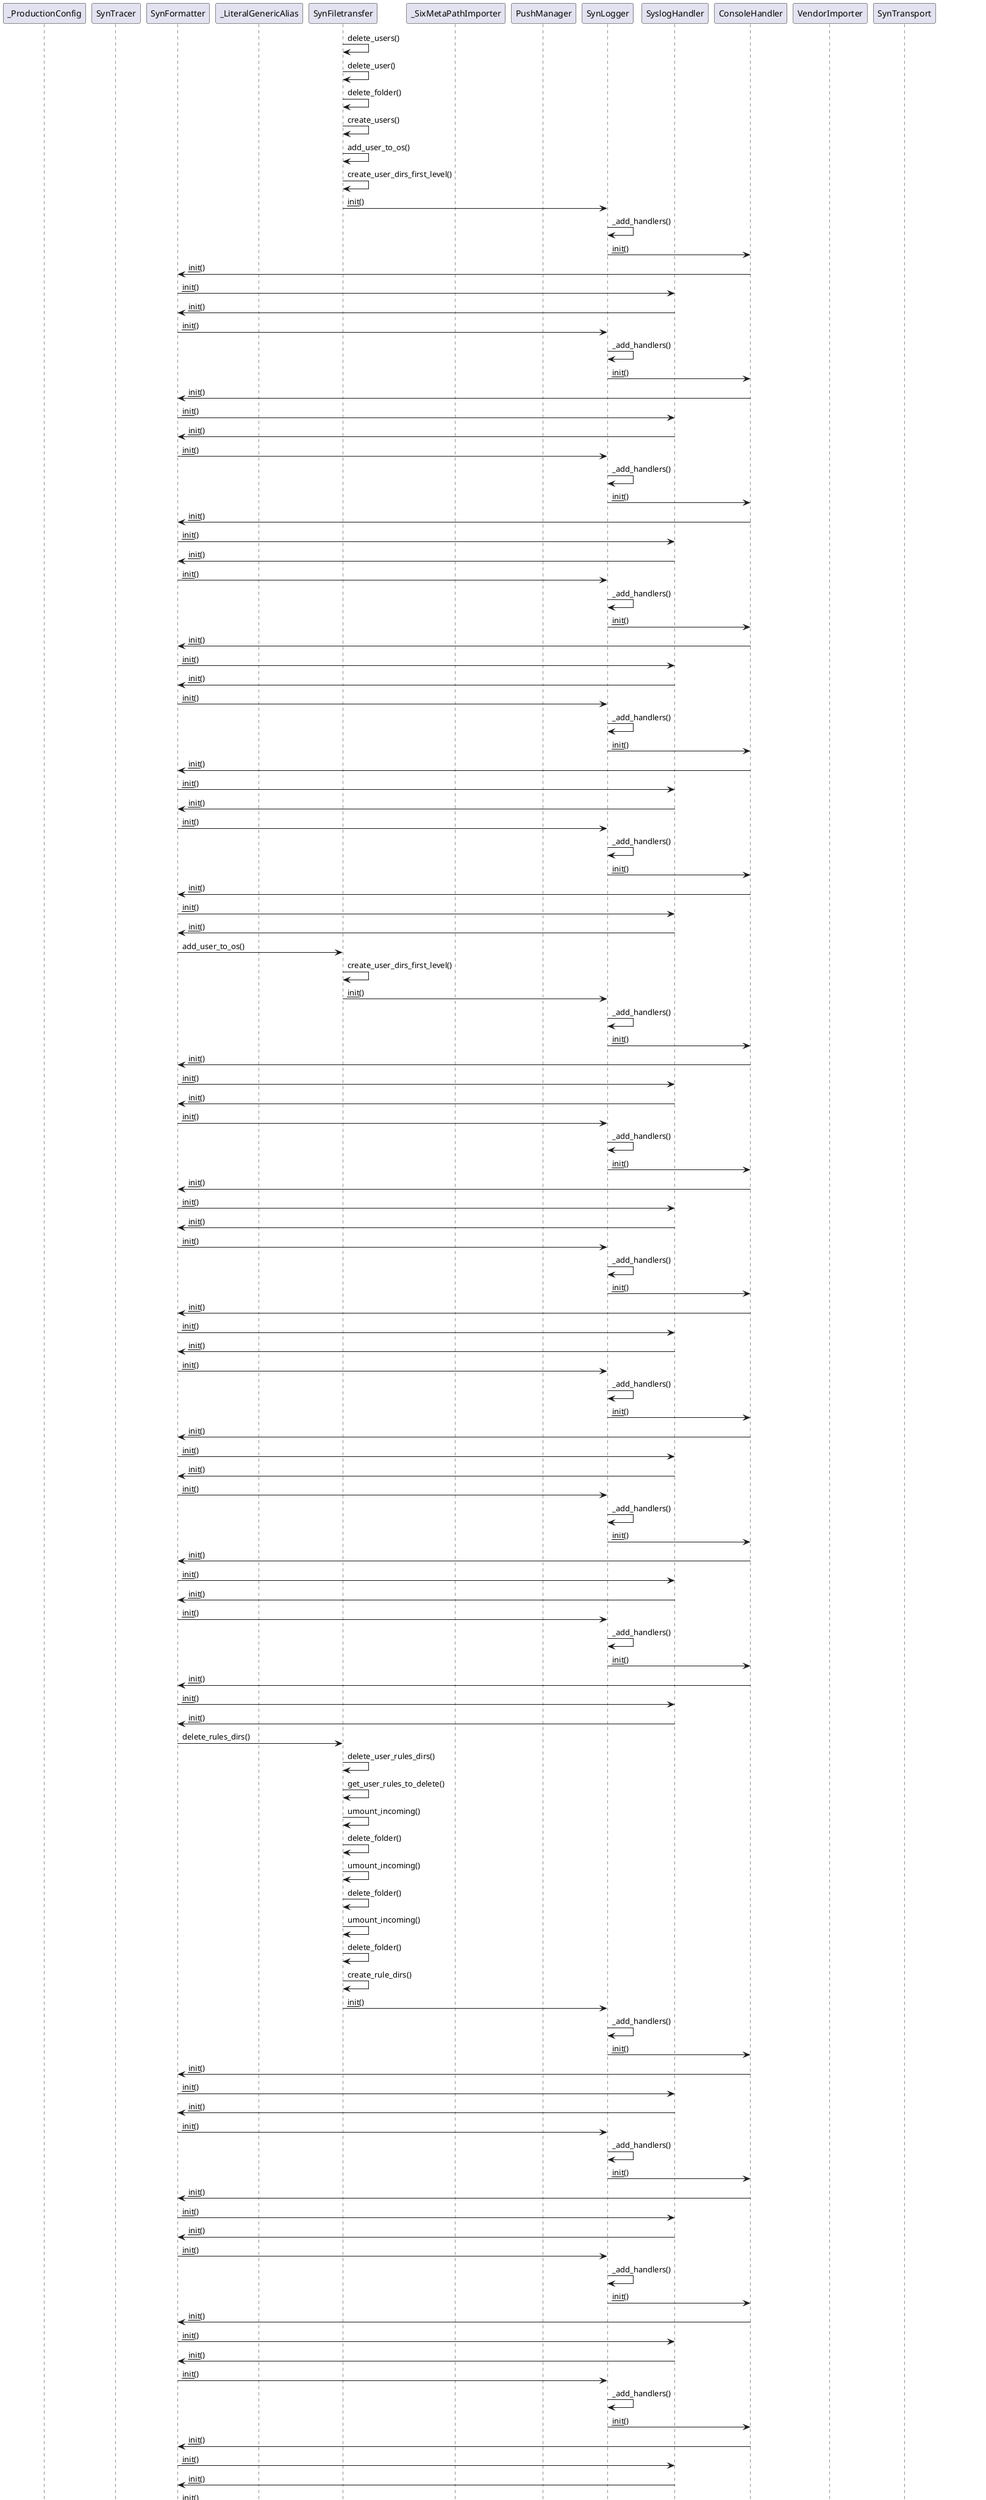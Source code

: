 @startuml

participant "_ProductionConfig" as _ProductionConfig
participant "SynTracer" as SynTracer
participant "SynFormatter" as SynFormatter
participant "_LiteralGenericAlias" as _LiteralGenericAlias
participant "SynFiletransfer" as SynFiletransfer
participant "_SixMetaPathImporter" as _SixMetaPathImporter
participant "PushManager" as PushManager
participant "SynLogger" as SynLogger
participant "SyslogHandler" as SyslogHandler
participant "ConsoleHandler" as ConsoleHandler
participant "VendorImporter" as VendorImporter
participant "SynTransport" as SynTransport

SynFiletransfer -> SynFiletransfer : delete_users()
SynFiletransfer -> SynFiletransfer : delete_user()
SynFiletransfer -> SynFiletransfer : delete_folder()
SynFiletransfer -> SynFiletransfer : create_users()
SynFiletransfer -> SynFiletransfer : add_user_to_os()
SynFiletransfer -> SynFiletransfer : create_user_dirs_first_level()
SynFiletransfer -> SynLogger : __init__()
SynLogger -> SynLogger : _add_handlers()
SynLogger -> ConsoleHandler : __init__()
ConsoleHandler -> SynFormatter : __init__()
SynFormatter -> SyslogHandler : __init__()
SyslogHandler -> SynFormatter : __init__()
SynFormatter -> SynLogger : __init__()
SynLogger -> SynLogger : _add_handlers()
SynLogger -> ConsoleHandler : __init__()
ConsoleHandler -> SynFormatter : __init__()
SynFormatter -> SyslogHandler : __init__()
SyslogHandler -> SynFormatter : __init__()
SynFormatter -> SynLogger : __init__()
SynLogger -> SynLogger : _add_handlers()
SynLogger -> ConsoleHandler : __init__()
ConsoleHandler -> SynFormatter : __init__()
SynFormatter -> SyslogHandler : __init__()
SyslogHandler -> SynFormatter : __init__()
SynFormatter -> SynLogger : __init__()
SynLogger -> SynLogger : _add_handlers()
SynLogger -> ConsoleHandler : __init__()
ConsoleHandler -> SynFormatter : __init__()
SynFormatter -> SyslogHandler : __init__()
SyslogHandler -> SynFormatter : __init__()
SynFormatter -> SynLogger : __init__()
SynLogger -> SynLogger : _add_handlers()
SynLogger -> ConsoleHandler : __init__()
ConsoleHandler -> SynFormatter : __init__()
SynFormatter -> SyslogHandler : __init__()
SyslogHandler -> SynFormatter : __init__()
SynFormatter -> SynLogger : __init__()
SynLogger -> SynLogger : _add_handlers()
SynLogger -> ConsoleHandler : __init__()
ConsoleHandler -> SynFormatter : __init__()
SynFormatter -> SyslogHandler : __init__()
SyslogHandler -> SynFormatter : __init__()
SynFormatter -> SynFiletransfer : add_user_to_os()
SynFiletransfer -> SynFiletransfer : create_user_dirs_first_level()
SynFiletransfer -> SynLogger : __init__()
SynLogger -> SynLogger : _add_handlers()
SynLogger -> ConsoleHandler : __init__()
ConsoleHandler -> SynFormatter : __init__()
SynFormatter -> SyslogHandler : __init__()
SyslogHandler -> SynFormatter : __init__()
SynFormatter -> SynLogger : __init__()
SynLogger -> SynLogger : _add_handlers()
SynLogger -> ConsoleHandler : __init__()
ConsoleHandler -> SynFormatter : __init__()
SynFormatter -> SyslogHandler : __init__()
SyslogHandler -> SynFormatter : __init__()
SynFormatter -> SynLogger : __init__()
SynLogger -> SynLogger : _add_handlers()
SynLogger -> ConsoleHandler : __init__()
ConsoleHandler -> SynFormatter : __init__()
SynFormatter -> SyslogHandler : __init__()
SyslogHandler -> SynFormatter : __init__()
SynFormatter -> SynLogger : __init__()
SynLogger -> SynLogger : _add_handlers()
SynLogger -> ConsoleHandler : __init__()
ConsoleHandler -> SynFormatter : __init__()
SynFormatter -> SyslogHandler : __init__()
SyslogHandler -> SynFormatter : __init__()
SynFormatter -> SynLogger : __init__()
SynLogger -> SynLogger : _add_handlers()
SynLogger -> ConsoleHandler : __init__()
ConsoleHandler -> SynFormatter : __init__()
SynFormatter -> SyslogHandler : __init__()
SyslogHandler -> SynFormatter : __init__()
SynFormatter -> SynLogger : __init__()
SynLogger -> SynLogger : _add_handlers()
SynLogger -> ConsoleHandler : __init__()
ConsoleHandler -> SynFormatter : __init__()
SynFormatter -> SyslogHandler : __init__()
SyslogHandler -> SynFormatter : __init__()
SynFormatter -> SynFiletransfer : delete_rules_dirs()
SynFiletransfer -> SynFiletransfer : delete_user_rules_dirs()
SynFiletransfer -> SynFiletransfer : get_user_rules_to_delete()
SynFiletransfer -> SynFiletransfer : umount_incoming()
SynFiletransfer -> SynFiletransfer : delete_folder()
SynFiletransfer -> SynFiletransfer : umount_incoming()
SynFiletransfer -> SynFiletransfer : delete_folder()
SynFiletransfer -> SynFiletransfer : umount_incoming()
SynFiletransfer -> SynFiletransfer : delete_folder()
SynFiletransfer -> SynFiletransfer : create_rule_dirs()
SynFiletransfer -> SynLogger : __init__()
SynLogger -> SynLogger : _add_handlers()
SynLogger -> ConsoleHandler : __init__()
ConsoleHandler -> SynFormatter : __init__()
SynFormatter -> SyslogHandler : __init__()
SyslogHandler -> SynFormatter : __init__()
SynFormatter -> SynLogger : __init__()
SynLogger -> SynLogger : _add_handlers()
SynLogger -> ConsoleHandler : __init__()
ConsoleHandler -> SynFormatter : __init__()
SynFormatter -> SyslogHandler : __init__()
SyslogHandler -> SynFormatter : __init__()
SynFormatter -> SynLogger : __init__()
SynLogger -> SynLogger : _add_handlers()
SynLogger -> ConsoleHandler : __init__()
ConsoleHandler -> SynFormatter : __init__()
SynFormatter -> SyslogHandler : __init__()
SyslogHandler -> SynFormatter : __init__()
SynFormatter -> SynLogger : __init__()
SynLogger -> SynLogger : _add_handlers()
SynLogger -> ConsoleHandler : __init__()
ConsoleHandler -> SynFormatter : __init__()
SynFormatter -> SyslogHandler : __init__()
SyslogHandler -> SynFormatter : __init__()
SynFormatter -> SynLogger : __init__()
SynLogger -> SynLogger : _add_handlers()
SynLogger -> ConsoleHandler : __init__()
ConsoleHandler -> SynFormatter : __init__()
SynFormatter -> SyslogHandler : __init__()
SyslogHandler -> SynFormatter : __init__()
SynFormatter -> SynFiletransfer : mount_incoming()
SynFiletransfer -> SynFiletransfer : manage_pushes()
SynFiletransfer -> PushManager : __init__()
PushManager -> SynFiletransfer : add_ssh_pubkeys()
SynFiletransfer -> SynTracer : stop_trace()
SynTracer -> SynTransport : __init__()
SynTransport -> _ProductionConfig : __init__()
_ProductionConfig -> _LiteralGenericAlias : __eq__()
_LiteralGenericAlias -> _ProductionConfig : set_setup_attr()
_ProductionConfig -> _LiteralGenericAlias : __eq__()
_LiteralGenericAlias -> SynTransport : apply_transport_config()
SynTransport -> VendorImporter : find_module()
VendorImporter -> _SixMetaPathImporter : find_module()
_SixMetaPathImporter -> SynTransport : get_slots_to_delete()
SynTransport -> SynTransport : slots_to_run()
SynTransport -> SynTransport : get_slots_to_check()
SynTransport -> SynTransport : slots_to_reload()
SynTransport -> SynTransport : get_slots_to_check()
SynTransport -> SynTransport : is_need_to_run()
SynTransport -> SynTransport : actual_slots()
SynTransport -> SynTransport : check_active()
SynTransport -> SynTransport : is_need_to_run()
SynTransport -> SynTransport : actual_slots()
SynTransport -> SynTransport : check_active()
SynTransport -> SynTransport : is_need_to_run()
SynTransport -> SynTransport : actual_slots()
SynTransport -> SynTransport : check_active()
SynTransport -> SynTransport : is_need_to_run()
SynTransport -> SynTransport : actual_slots()
SynTransport -> SynTransport : check_active()
SynTransport -> SynTransport : is_need_to_run()
SynTransport -> SynTransport : actual_slots()
SynTransport -> SynTransport : check_active()
SynTransport -> SynTransport : is_need_to_run()
SynTransport -> SynTransport : actual_slots()
SynTransport -> SynTransport : check_active()
SynTransport -> SynTransport : is_need_to_reload()

@enduml
